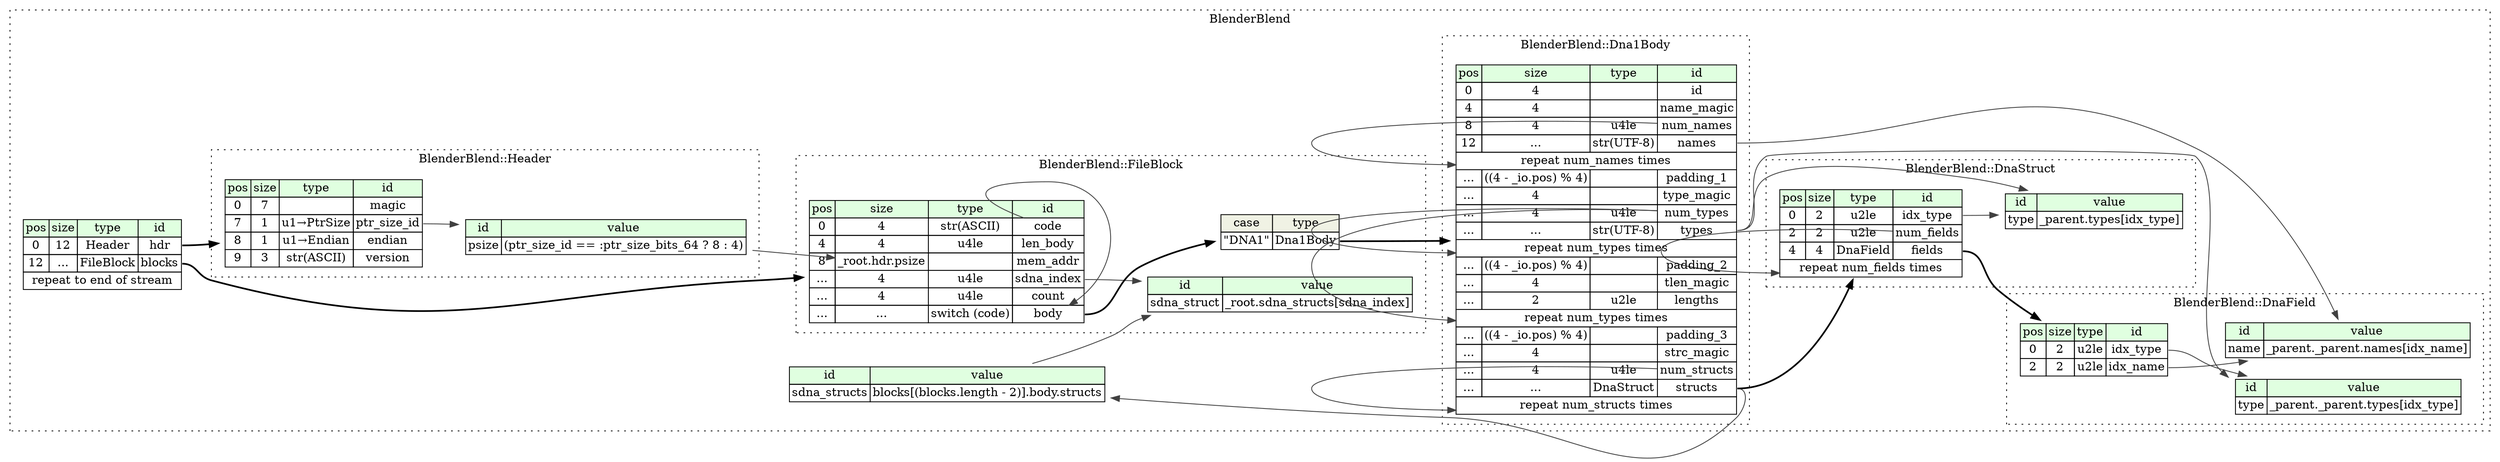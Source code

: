 digraph {
	rankdir=LR;
	node [shape=plaintext];
	subgraph cluster__blender_blend {
		label="BlenderBlend";
		graph[style=dotted];

		blender_blend__seq [label=<<TABLE BORDER="0" CELLBORDER="1" CELLSPACING="0">
			<TR><TD BGCOLOR="#E0FFE0">pos</TD><TD BGCOLOR="#E0FFE0">size</TD><TD BGCOLOR="#E0FFE0">type</TD><TD BGCOLOR="#E0FFE0">id</TD></TR>
			<TR><TD PORT="hdr_pos">0</TD><TD PORT="hdr_size">12</TD><TD>Header</TD><TD PORT="hdr_type">hdr</TD></TR>
			<TR><TD PORT="blocks_pos">12</TD><TD PORT="blocks_size">...</TD><TD>FileBlock</TD><TD PORT="blocks_type">blocks</TD></TR>
			<TR><TD COLSPAN="4" PORT="blocks__repeat">repeat to end of stream</TD></TR>
		</TABLE>>];
		blender_blend__inst__sdna_structs [label=<<TABLE BORDER="0" CELLBORDER="1" CELLSPACING="0">
			<TR><TD BGCOLOR="#E0FFE0">id</TD><TD BGCOLOR="#E0FFE0">value</TD></TR>
			<TR><TD>sdna_structs</TD><TD>blocks[(blocks.length - 2)].body.structs</TD></TR>
		</TABLE>>];
		subgraph cluster__dna_struct {
			label="BlenderBlend::DnaStruct";
			graph[style=dotted];

			dna_struct__seq [label=<<TABLE BORDER="0" CELLBORDER="1" CELLSPACING="0">
				<TR><TD BGCOLOR="#E0FFE0">pos</TD><TD BGCOLOR="#E0FFE0">size</TD><TD BGCOLOR="#E0FFE0">type</TD><TD BGCOLOR="#E0FFE0">id</TD></TR>
				<TR><TD PORT="idx_type_pos">0</TD><TD PORT="idx_type_size">2</TD><TD>u2le</TD><TD PORT="idx_type_type">idx_type</TD></TR>
				<TR><TD PORT="num_fields_pos">2</TD><TD PORT="num_fields_size">2</TD><TD>u2le</TD><TD PORT="num_fields_type">num_fields</TD></TR>
				<TR><TD PORT="fields_pos">4</TD><TD PORT="fields_size">4</TD><TD>DnaField</TD><TD PORT="fields_type">fields</TD></TR>
				<TR><TD COLSPAN="4" PORT="fields__repeat">repeat num_fields times</TD></TR>
			</TABLE>>];
			dna_struct__inst__type [label=<<TABLE BORDER="0" CELLBORDER="1" CELLSPACING="0">
				<TR><TD BGCOLOR="#E0FFE0">id</TD><TD BGCOLOR="#E0FFE0">value</TD></TR>
				<TR><TD>type</TD><TD>_parent.types[idx_type]</TD></TR>
			</TABLE>>];
		}
		subgraph cluster__file_block {
			label="BlenderBlend::FileBlock";
			graph[style=dotted];

			file_block__seq [label=<<TABLE BORDER="0" CELLBORDER="1" CELLSPACING="0">
				<TR><TD BGCOLOR="#E0FFE0">pos</TD><TD BGCOLOR="#E0FFE0">size</TD><TD BGCOLOR="#E0FFE0">type</TD><TD BGCOLOR="#E0FFE0">id</TD></TR>
				<TR><TD PORT="code_pos">0</TD><TD PORT="code_size">4</TD><TD>str(ASCII)</TD><TD PORT="code_type">code</TD></TR>
				<TR><TD PORT="len_body_pos">4</TD><TD PORT="len_body_size">4</TD><TD>u4le</TD><TD PORT="len_body_type">len_body</TD></TR>
				<TR><TD PORT="mem_addr_pos">8</TD><TD PORT="mem_addr_size">_root.hdr.psize</TD><TD></TD><TD PORT="mem_addr_type">mem_addr</TD></TR>
				<TR><TD PORT="sdna_index_pos">...</TD><TD PORT="sdna_index_size">4</TD><TD>u4le</TD><TD PORT="sdna_index_type">sdna_index</TD></TR>
				<TR><TD PORT="count_pos">...</TD><TD PORT="count_size">4</TD><TD>u4le</TD><TD PORT="count_type">count</TD></TR>
				<TR><TD PORT="body_pos">...</TD><TD PORT="body_size">...</TD><TD>switch (code)</TD><TD PORT="body_type">body</TD></TR>
			</TABLE>>];
			file_block__inst__sdna_struct [label=<<TABLE BORDER="0" CELLBORDER="1" CELLSPACING="0">
				<TR><TD BGCOLOR="#E0FFE0">id</TD><TD BGCOLOR="#E0FFE0">value</TD></TR>
				<TR><TD>sdna_struct</TD><TD>_root.sdna_structs[sdna_index]</TD></TR>
			</TABLE>>];
file_block__seq_body_switch [label=<<TABLE BORDER="0" CELLBORDER="1" CELLSPACING="0">
	<TR><TD BGCOLOR="#F0F2E4">case</TD><TD BGCOLOR="#F0F2E4">type</TD></TR>
	<TR><TD>&quot;DNA1&quot;</TD><TD PORT="case0">Dna1Body</TD></TR>
</TABLE>>];
		}
		subgraph cluster__dna1_body {
			label="BlenderBlend::Dna1Body";
			graph[style=dotted];

			dna1_body__seq [label=<<TABLE BORDER="0" CELLBORDER="1" CELLSPACING="0">
				<TR><TD BGCOLOR="#E0FFE0">pos</TD><TD BGCOLOR="#E0FFE0">size</TD><TD BGCOLOR="#E0FFE0">type</TD><TD BGCOLOR="#E0FFE0">id</TD></TR>
				<TR><TD PORT="id_pos">0</TD><TD PORT="id_size">4</TD><TD></TD><TD PORT="id_type">id</TD></TR>
				<TR><TD PORT="name_magic_pos">4</TD><TD PORT="name_magic_size">4</TD><TD></TD><TD PORT="name_magic_type">name_magic</TD></TR>
				<TR><TD PORT="num_names_pos">8</TD><TD PORT="num_names_size">4</TD><TD>u4le</TD><TD PORT="num_names_type">num_names</TD></TR>
				<TR><TD PORT="names_pos">12</TD><TD PORT="names_size">...</TD><TD>str(UTF-8)</TD><TD PORT="names_type">names</TD></TR>
				<TR><TD COLSPAN="4" PORT="names__repeat">repeat num_names times</TD></TR>
				<TR><TD PORT="padding_1_pos">...</TD><TD PORT="padding_1_size">((4 - _io.pos) % 4)</TD><TD></TD><TD PORT="padding_1_type">padding_1</TD></TR>
				<TR><TD PORT="type_magic_pos">...</TD><TD PORT="type_magic_size">4</TD><TD></TD><TD PORT="type_magic_type">type_magic</TD></TR>
				<TR><TD PORT="num_types_pos">...</TD><TD PORT="num_types_size">4</TD><TD>u4le</TD><TD PORT="num_types_type">num_types</TD></TR>
				<TR><TD PORT="types_pos">...</TD><TD PORT="types_size">...</TD><TD>str(UTF-8)</TD><TD PORT="types_type">types</TD></TR>
				<TR><TD COLSPAN="4" PORT="types__repeat">repeat num_types times</TD></TR>
				<TR><TD PORT="padding_2_pos">...</TD><TD PORT="padding_2_size">((4 - _io.pos) % 4)</TD><TD></TD><TD PORT="padding_2_type">padding_2</TD></TR>
				<TR><TD PORT="tlen_magic_pos">...</TD><TD PORT="tlen_magic_size">4</TD><TD></TD><TD PORT="tlen_magic_type">tlen_magic</TD></TR>
				<TR><TD PORT="lengths_pos">...</TD><TD PORT="lengths_size">2</TD><TD>u2le</TD><TD PORT="lengths_type">lengths</TD></TR>
				<TR><TD COLSPAN="4" PORT="lengths__repeat">repeat num_types times</TD></TR>
				<TR><TD PORT="padding_3_pos">...</TD><TD PORT="padding_3_size">((4 - _io.pos) % 4)</TD><TD></TD><TD PORT="padding_3_type">padding_3</TD></TR>
				<TR><TD PORT="strc_magic_pos">...</TD><TD PORT="strc_magic_size">4</TD><TD></TD><TD PORT="strc_magic_type">strc_magic</TD></TR>
				<TR><TD PORT="num_structs_pos">...</TD><TD PORT="num_structs_size">4</TD><TD>u4le</TD><TD PORT="num_structs_type">num_structs</TD></TR>
				<TR><TD PORT="structs_pos">...</TD><TD PORT="structs_size">...</TD><TD>DnaStruct</TD><TD PORT="structs_type">structs</TD></TR>
				<TR><TD COLSPAN="4" PORT="structs__repeat">repeat num_structs times</TD></TR>
			</TABLE>>];
		}
		subgraph cluster__header {
			label="BlenderBlend::Header";
			graph[style=dotted];

			header__seq [label=<<TABLE BORDER="0" CELLBORDER="1" CELLSPACING="0">
				<TR><TD BGCOLOR="#E0FFE0">pos</TD><TD BGCOLOR="#E0FFE0">size</TD><TD BGCOLOR="#E0FFE0">type</TD><TD BGCOLOR="#E0FFE0">id</TD></TR>
				<TR><TD PORT="magic_pos">0</TD><TD PORT="magic_size">7</TD><TD></TD><TD PORT="magic_type">magic</TD></TR>
				<TR><TD PORT="ptr_size_id_pos">7</TD><TD PORT="ptr_size_id_size">1</TD><TD>u1→PtrSize</TD><TD PORT="ptr_size_id_type">ptr_size_id</TD></TR>
				<TR><TD PORT="endian_pos">8</TD><TD PORT="endian_size">1</TD><TD>u1→Endian</TD><TD PORT="endian_type">endian</TD></TR>
				<TR><TD PORT="version_pos">9</TD><TD PORT="version_size">3</TD><TD>str(ASCII)</TD><TD PORT="version_type">version</TD></TR>
			</TABLE>>];
			header__inst__psize [label=<<TABLE BORDER="0" CELLBORDER="1" CELLSPACING="0">
				<TR><TD BGCOLOR="#E0FFE0">id</TD><TD BGCOLOR="#E0FFE0">value</TD></TR>
				<TR><TD>psize</TD><TD>(ptr_size_id == :ptr_size_bits_64 ? 8 : 4)</TD></TR>
			</TABLE>>];
		}
		subgraph cluster__dna_field {
			label="BlenderBlend::DnaField";
			graph[style=dotted];

			dna_field__seq [label=<<TABLE BORDER="0" CELLBORDER="1" CELLSPACING="0">
				<TR><TD BGCOLOR="#E0FFE0">pos</TD><TD BGCOLOR="#E0FFE0">size</TD><TD BGCOLOR="#E0FFE0">type</TD><TD BGCOLOR="#E0FFE0">id</TD></TR>
				<TR><TD PORT="idx_type_pos">0</TD><TD PORT="idx_type_size">2</TD><TD>u2le</TD><TD PORT="idx_type_type">idx_type</TD></TR>
				<TR><TD PORT="idx_name_pos">2</TD><TD PORT="idx_name_size">2</TD><TD>u2le</TD><TD PORT="idx_name_type">idx_name</TD></TR>
			</TABLE>>];
			dna_field__inst__type [label=<<TABLE BORDER="0" CELLBORDER="1" CELLSPACING="0">
				<TR><TD BGCOLOR="#E0FFE0">id</TD><TD BGCOLOR="#E0FFE0">value</TD></TR>
				<TR><TD>type</TD><TD>_parent._parent.types[idx_type]</TD></TR>
			</TABLE>>];
			dna_field__inst__name [label=<<TABLE BORDER="0" CELLBORDER="1" CELLSPACING="0">
				<TR><TD BGCOLOR="#E0FFE0">id</TD><TD BGCOLOR="#E0FFE0">value</TD></TR>
				<TR><TD>name</TD><TD>_parent._parent.names[idx_name]</TD></TR>
			</TABLE>>];
		}
	}
	blender_blend__seq:hdr_type -> header__seq [style=bold];
	blender_blend__seq:blocks_type -> file_block__seq [style=bold];
	dna1_body__seq:structs_type -> blender_blend__inst__sdna_structs [color="#404040"];
	dna_struct__seq:fields_type -> dna_field__seq [style=bold];
	dna_struct__seq:num_fields_type -> dna_struct__seq:fields__repeat [color="#404040"];
	dna1_body__seq:types_type -> dna_struct__inst__type [color="#404040"];
	dna_struct__seq:idx_type_type -> dna_struct__inst__type [color="#404040"];
	header__inst__psize:psize_type -> file_block__seq:mem_addr_size [color="#404040"];
	file_block__seq:body_type -> file_block__seq_body_switch [style=bold];
	file_block__seq_body_switch:case0 -> dna1_body__seq [style=bold];
	file_block__seq:code_type -> file_block__seq:body_type [color="#404040"];
	blender_blend__inst__sdna_structs:sdna_structs_type -> file_block__inst__sdna_struct [color="#404040"];
	file_block__seq:sdna_index_type -> file_block__inst__sdna_struct [color="#404040"];
	dna1_body__seq:num_names_type -> dna1_body__seq:names__repeat [color="#404040"];
	dna1_body__seq:num_types_type -> dna1_body__seq:types__repeat [color="#404040"];
	dna1_body__seq:num_types_type -> dna1_body__seq:lengths__repeat [color="#404040"];
	dna1_body__seq:structs_type -> dna_struct__seq [style=bold];
	dna1_body__seq:num_structs_type -> dna1_body__seq:structs__repeat [color="#404040"];
	header__seq:ptr_size_id_type -> header__inst__psize [color="#404040"];
	dna1_body__seq:types_type -> dna_field__inst__type [color="#404040"];
	dna_field__seq:idx_type_type -> dna_field__inst__type [color="#404040"];
	dna1_body__seq:names_type -> dna_field__inst__name [color="#404040"];
	dna_field__seq:idx_name_type -> dna_field__inst__name [color="#404040"];
}
